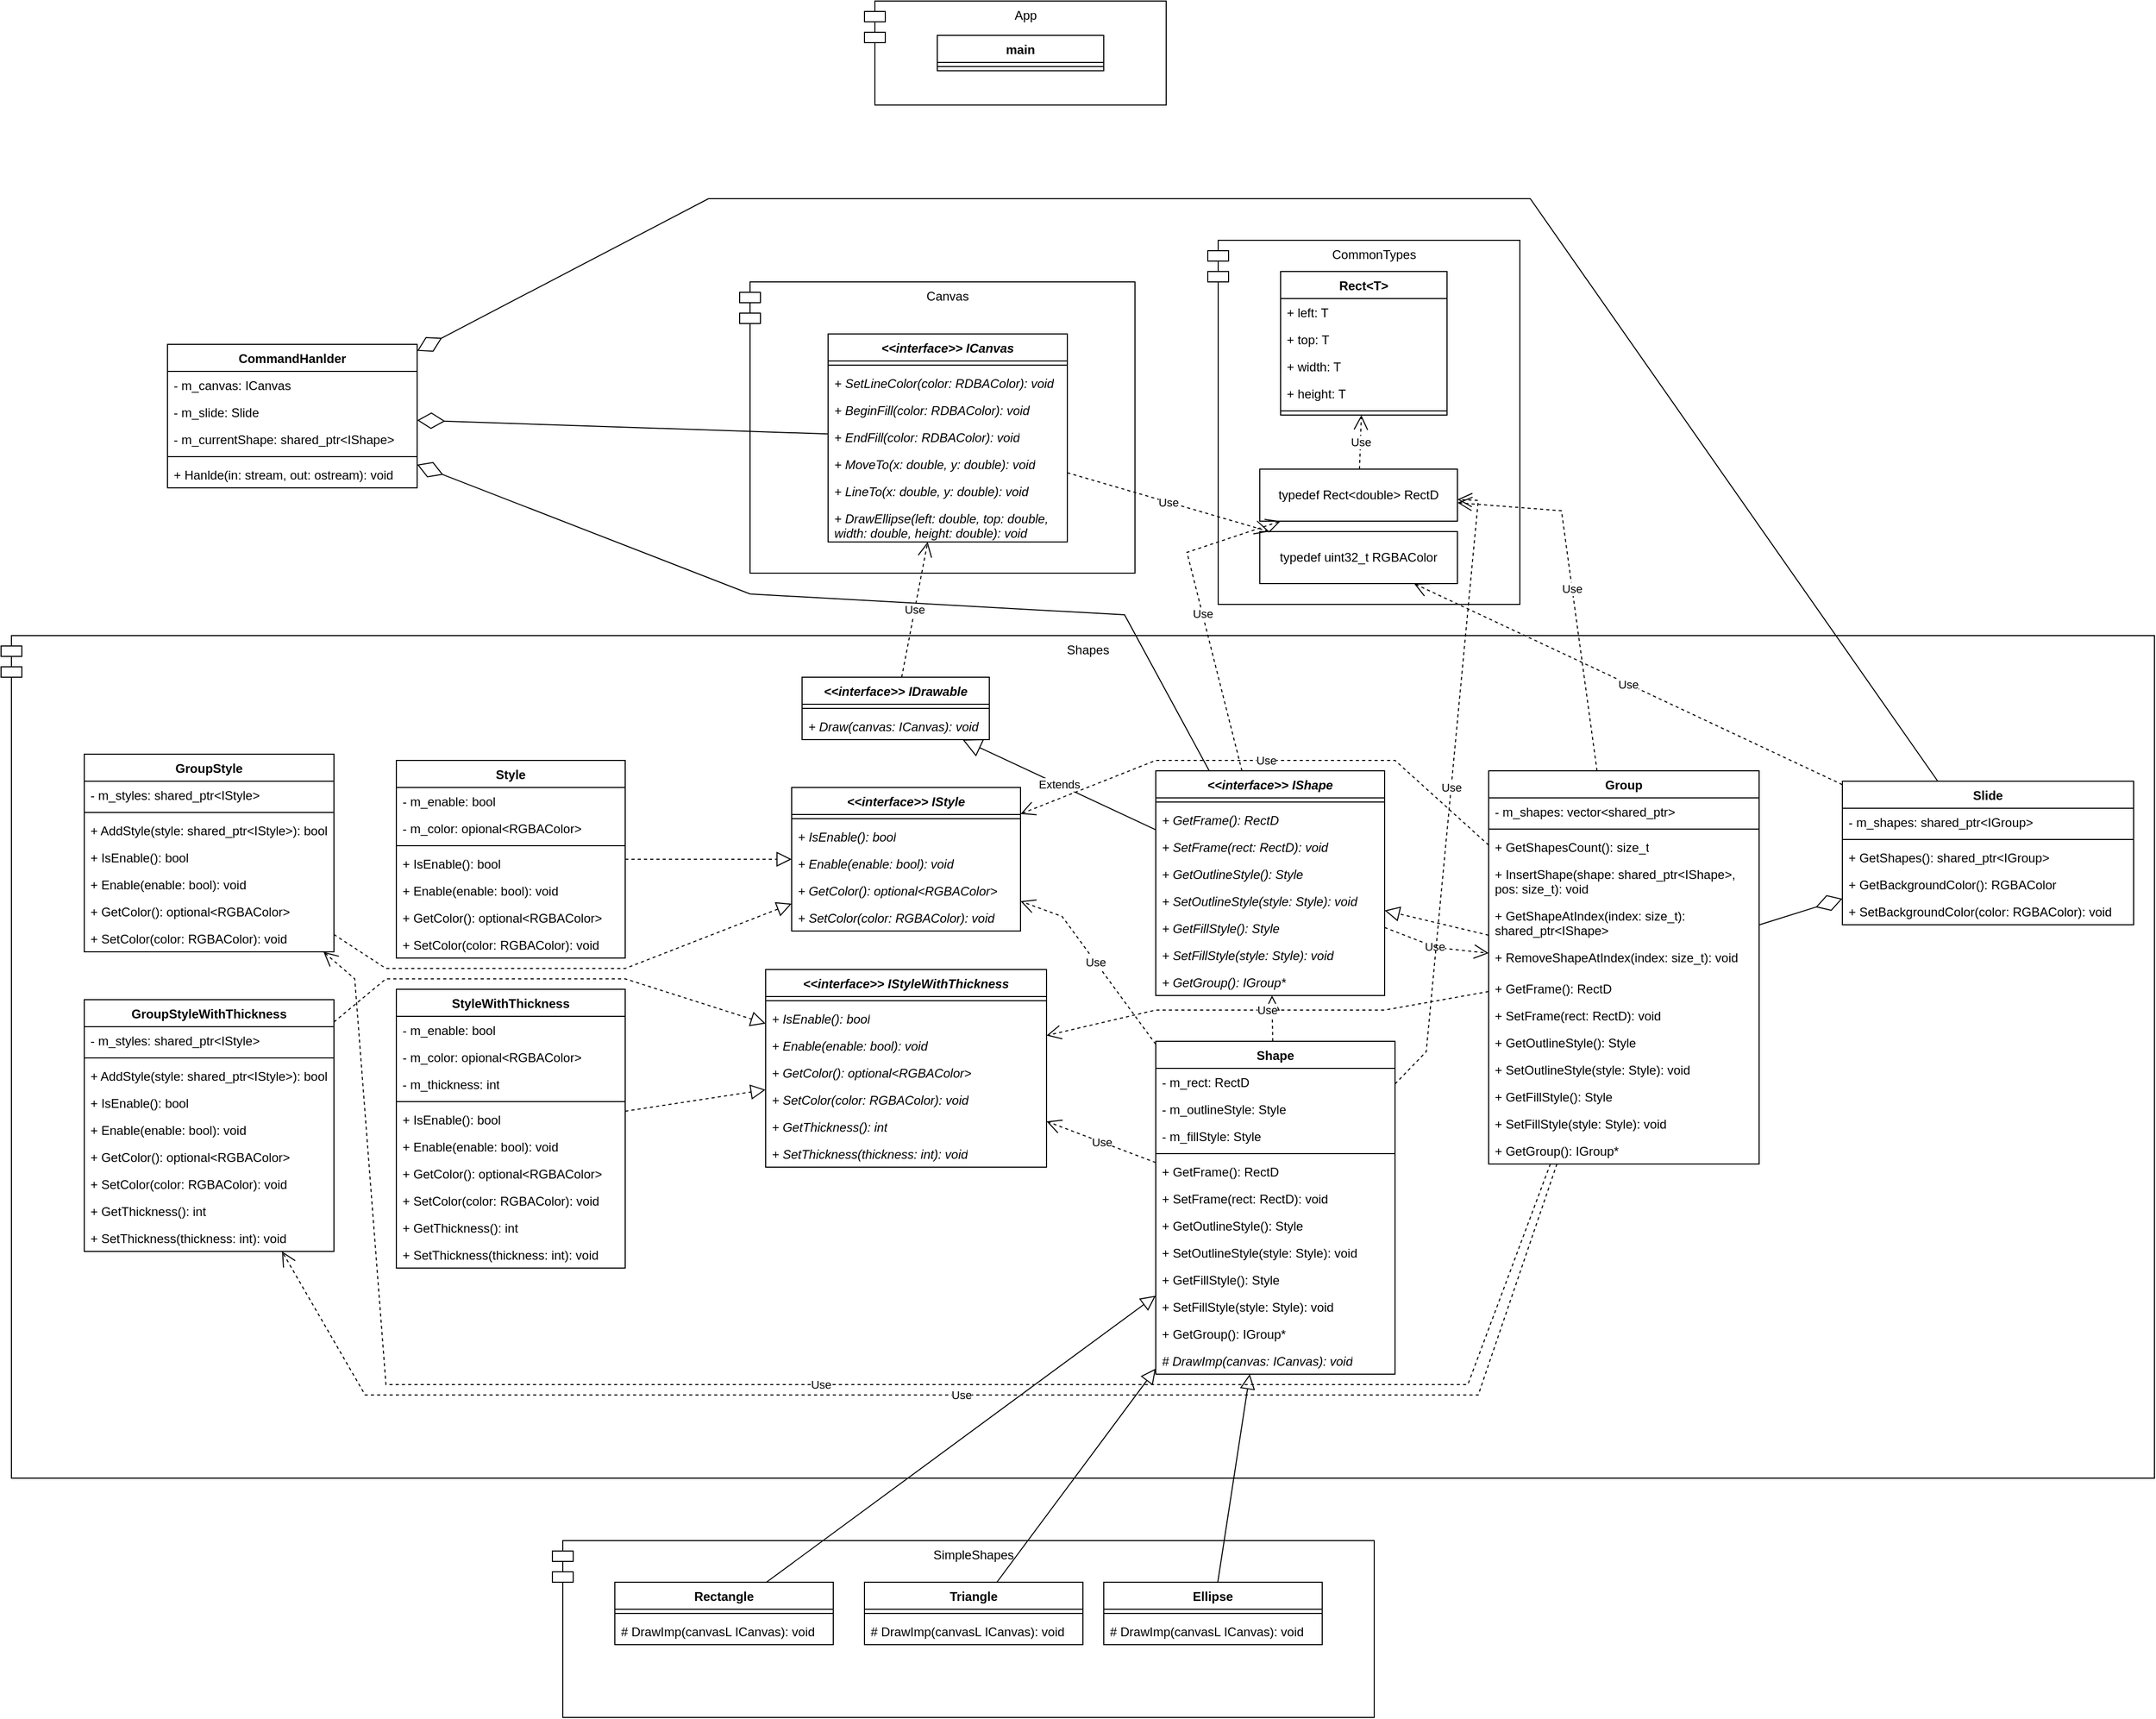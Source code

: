 <mxfile version="24.8.4">
  <diagram name="Страница — 1" id="Q5mQ6EyIHFrdvReiA6iZ">
    <mxGraphModel dx="1634" dy="431" grid="1" gridSize="10" guides="1" tooltips="1" connect="1" arrows="1" fold="1" page="1" pageScale="1" pageWidth="827" pageHeight="1169" math="0" shadow="0">
      <root>
        <mxCell id="0" />
        <mxCell id="1" parent="0" />
        <mxCell id="XjnwX9MCClepq0qYHrMa-5" value="App" style="shape=module;align=left;spacingLeft=20;align=center;verticalAlign=top;whiteSpace=wrap;html=1;" parent="1" vertex="1">
          <mxGeometry x="200" y="100" width="290" height="100" as="geometry" />
        </mxCell>
        <mxCell id="XjnwX9MCClepq0qYHrMa-1" value="main" style="swimlane;fontStyle=1;align=center;verticalAlign=top;childLayout=stackLayout;horizontal=1;startSize=26;horizontalStack=0;resizeParent=1;resizeParentMax=0;resizeLast=0;collapsible=1;marginBottom=0;whiteSpace=wrap;html=1;" parent="1" vertex="1">
          <mxGeometry x="270" y="133" width="160" height="34" as="geometry" />
        </mxCell>
        <mxCell id="XjnwX9MCClepq0qYHrMa-3" value="" style="line;strokeWidth=1;fillColor=none;align=left;verticalAlign=middle;spacingTop=-1;spacingLeft=3;spacingRight=3;rotatable=0;labelPosition=right;points=[];portConstraint=eastwest;strokeColor=inherit;" parent="XjnwX9MCClepq0qYHrMa-1" vertex="1">
          <mxGeometry y="26" width="160" height="8" as="geometry" />
        </mxCell>
        <mxCell id="V_y3H5t075kxLKEzEjP2-2" value="Canvas" style="shape=module;align=left;spacingLeft=20;align=center;verticalAlign=top;whiteSpace=wrap;html=1;" parent="1" vertex="1">
          <mxGeometry x="80" y="370" width="380" height="280" as="geometry" />
        </mxCell>
        <mxCell id="V_y3H5t075kxLKEzEjP2-3" value="&lt;i&gt;&amp;lt;&amp;lt;interface&amp;gt;&amp;gt; ICanvas&lt;/i&gt;" style="swimlane;fontStyle=1;align=center;verticalAlign=top;childLayout=stackLayout;horizontal=1;startSize=26;horizontalStack=0;resizeParent=1;resizeParentMax=0;resizeLast=0;collapsible=1;marginBottom=0;whiteSpace=wrap;html=1;" parent="1" vertex="1">
          <mxGeometry x="165" y="420" width="230" height="200" as="geometry" />
        </mxCell>
        <mxCell id="V_y3H5t075kxLKEzEjP2-5" value="" style="line;strokeWidth=1;fillColor=none;align=left;verticalAlign=middle;spacingTop=-1;spacingLeft=3;spacingRight=3;rotatable=0;labelPosition=right;points=[];portConstraint=eastwest;strokeColor=inherit;" parent="V_y3H5t075kxLKEzEjP2-3" vertex="1">
          <mxGeometry y="26" width="230" height="8" as="geometry" />
        </mxCell>
        <mxCell id="V_y3H5t075kxLKEzEjP2-6" value="&lt;i&gt;+ SetLineColor(color: RDBAColor): void&lt;/i&gt;" style="text;strokeColor=none;fillColor=none;align=left;verticalAlign=top;spacingLeft=4;spacingRight=4;overflow=hidden;rotatable=0;points=[[0,0.5],[1,0.5]];portConstraint=eastwest;whiteSpace=wrap;html=1;" parent="V_y3H5t075kxLKEzEjP2-3" vertex="1">
          <mxGeometry y="34" width="230" height="26" as="geometry" />
        </mxCell>
        <mxCell id="V_y3H5t075kxLKEzEjP2-18" value="&lt;i&gt;+ BeginFill(color: RDBAColor): void&lt;/i&gt;" style="text;strokeColor=none;fillColor=none;align=left;verticalAlign=top;spacingLeft=4;spacingRight=4;overflow=hidden;rotatable=0;points=[[0,0.5],[1,0.5]];portConstraint=eastwest;whiteSpace=wrap;html=1;" parent="V_y3H5t075kxLKEzEjP2-3" vertex="1">
          <mxGeometry y="60" width="230" height="26" as="geometry" />
        </mxCell>
        <mxCell id="V_y3H5t075kxLKEzEjP2-19" value="&lt;i&gt;+ EndFill(color: RDBAColor): void&lt;/i&gt;" style="text;strokeColor=none;fillColor=none;align=left;verticalAlign=top;spacingLeft=4;spacingRight=4;overflow=hidden;rotatable=0;points=[[0,0.5],[1,0.5]];portConstraint=eastwest;whiteSpace=wrap;html=1;" parent="V_y3H5t075kxLKEzEjP2-3" vertex="1">
          <mxGeometry y="86" width="230" height="26" as="geometry" />
        </mxCell>
        <mxCell id="V_y3H5t075kxLKEzEjP2-20" value="&lt;i&gt;+ MoveTo(x: double, y: double): void&lt;/i&gt;" style="text;strokeColor=none;fillColor=none;align=left;verticalAlign=top;spacingLeft=4;spacingRight=4;overflow=hidden;rotatable=0;points=[[0,0.5],[1,0.5]];portConstraint=eastwest;whiteSpace=wrap;html=1;" parent="V_y3H5t075kxLKEzEjP2-3" vertex="1">
          <mxGeometry y="112" width="230" height="26" as="geometry" />
        </mxCell>
        <mxCell id="V_y3H5t075kxLKEzEjP2-21" value="&lt;i&gt;+ LineTo(x: double, y: double): void&lt;/i&gt;" style="text;strokeColor=none;fillColor=none;align=left;verticalAlign=top;spacingLeft=4;spacingRight=4;overflow=hidden;rotatable=0;points=[[0,0.5],[1,0.5]];portConstraint=eastwest;whiteSpace=wrap;html=1;" parent="V_y3H5t075kxLKEzEjP2-3" vertex="1">
          <mxGeometry y="138" width="230" height="26" as="geometry" />
        </mxCell>
        <mxCell id="V_y3H5t075kxLKEzEjP2-22" value="&lt;i&gt;+ DrawEllipse(left: double, top: double, width: double, height: double): void&lt;/i&gt;" style="text;strokeColor=none;fillColor=none;align=left;verticalAlign=top;spacingLeft=4;spacingRight=4;overflow=hidden;rotatable=0;points=[[0,0.5],[1,0.5]];portConstraint=eastwest;whiteSpace=wrap;html=1;" parent="V_y3H5t075kxLKEzEjP2-3" vertex="1">
          <mxGeometry y="164" width="230" height="36" as="geometry" />
        </mxCell>
        <mxCell id="V_y3H5t075kxLKEzEjP2-7" value="CommonTypes" style="shape=module;align=left;spacingLeft=20;align=center;verticalAlign=top;whiteSpace=wrap;html=1;" parent="1" vertex="1">
          <mxGeometry x="530" y="330" width="300" height="350" as="geometry" />
        </mxCell>
        <mxCell id="V_y3H5t075kxLKEzEjP2-8" value="Rect&amp;lt;T&amp;gt;" style="swimlane;fontStyle=1;align=center;verticalAlign=top;childLayout=stackLayout;horizontal=1;startSize=26;horizontalStack=0;resizeParent=1;resizeParentMax=0;resizeLast=0;collapsible=1;marginBottom=0;whiteSpace=wrap;html=1;" parent="1" vertex="1">
          <mxGeometry x="600" y="360" width="160" height="138" as="geometry" />
        </mxCell>
        <mxCell id="V_y3H5t075kxLKEzEjP2-9" value="+ left: T" style="text;strokeColor=none;fillColor=none;align=left;verticalAlign=top;spacingLeft=4;spacingRight=4;overflow=hidden;rotatable=0;points=[[0,0.5],[1,0.5]];portConstraint=eastwest;whiteSpace=wrap;html=1;" parent="V_y3H5t075kxLKEzEjP2-8" vertex="1">
          <mxGeometry y="26" width="160" height="26" as="geometry" />
        </mxCell>
        <mxCell id="V_y3H5t075kxLKEzEjP2-12" value="+ top: T" style="text;strokeColor=none;fillColor=none;align=left;verticalAlign=top;spacingLeft=4;spacingRight=4;overflow=hidden;rotatable=0;points=[[0,0.5],[1,0.5]];portConstraint=eastwest;whiteSpace=wrap;html=1;" parent="V_y3H5t075kxLKEzEjP2-8" vertex="1">
          <mxGeometry y="52" width="160" height="26" as="geometry" />
        </mxCell>
        <mxCell id="V_y3H5t075kxLKEzEjP2-13" value="+ width: T" style="text;strokeColor=none;fillColor=none;align=left;verticalAlign=top;spacingLeft=4;spacingRight=4;overflow=hidden;rotatable=0;points=[[0,0.5],[1,0.5]];portConstraint=eastwest;whiteSpace=wrap;html=1;" parent="V_y3H5t075kxLKEzEjP2-8" vertex="1">
          <mxGeometry y="78" width="160" height="26" as="geometry" />
        </mxCell>
        <mxCell id="V_y3H5t075kxLKEzEjP2-14" value="+ height: T" style="text;strokeColor=none;fillColor=none;align=left;verticalAlign=top;spacingLeft=4;spacingRight=4;overflow=hidden;rotatable=0;points=[[0,0.5],[1,0.5]];portConstraint=eastwest;whiteSpace=wrap;html=1;" parent="V_y3H5t075kxLKEzEjP2-8" vertex="1">
          <mxGeometry y="104" width="160" height="26" as="geometry" />
        </mxCell>
        <mxCell id="V_y3H5t075kxLKEzEjP2-10" value="" style="line;strokeWidth=1;fillColor=none;align=left;verticalAlign=middle;spacingTop=-1;spacingLeft=3;spacingRight=3;rotatable=0;labelPosition=right;points=[];portConstraint=eastwest;strokeColor=inherit;" parent="V_y3H5t075kxLKEzEjP2-8" vertex="1">
          <mxGeometry y="130" width="160" height="8" as="geometry" />
        </mxCell>
        <mxCell id="V_y3H5t075kxLKEzEjP2-15" value="typedef Rect&amp;lt;double&amp;gt; RectD" style="html=1;whiteSpace=wrap;" parent="1" vertex="1">
          <mxGeometry x="580" y="550" width="190" height="50" as="geometry" />
        </mxCell>
        <mxCell id="V_y3H5t075kxLKEzEjP2-16" value="typedef uint32_t RGBAColor" style="html=1;whiteSpace=wrap;" parent="1" vertex="1">
          <mxGeometry x="580" y="610" width="190" height="50" as="geometry" />
        </mxCell>
        <mxCell id="V_y3H5t075kxLKEzEjP2-17" value="Use" style="endArrow=open;endSize=12;dashed=1;html=1;rounded=0;" parent="1" source="V_y3H5t075kxLKEzEjP2-15" target="V_y3H5t075kxLKEzEjP2-8" edge="1">
          <mxGeometry width="160" relative="1" as="geometry">
            <mxPoint x="480" y="490" as="sourcePoint" />
            <mxPoint x="640" y="490" as="targetPoint" />
          </mxGeometry>
        </mxCell>
        <mxCell id="V_y3H5t075kxLKEzEjP2-23" value="Use" style="endArrow=open;endSize=12;dashed=1;html=1;rounded=0;" parent="1" source="V_y3H5t075kxLKEzEjP2-3" target="V_y3H5t075kxLKEzEjP2-16" edge="1">
          <mxGeometry width="160" relative="1" as="geometry">
            <mxPoint x="340" y="490" as="sourcePoint" />
            <mxPoint x="500" y="490" as="targetPoint" />
          </mxGeometry>
        </mxCell>
        <mxCell id="V_y3H5t075kxLKEzEjP2-24" value="Shapes" style="shape=module;align=left;spacingLeft=20;align=center;verticalAlign=top;whiteSpace=wrap;html=1;" parent="1" vertex="1">
          <mxGeometry x="-630" y="710" width="2070" height="810" as="geometry" />
        </mxCell>
        <mxCell id="V_y3H5t075kxLKEzEjP2-25" value="&lt;i&gt;&amp;lt;&amp;lt;interface&amp;gt;&amp;gt; IDrawable&lt;/i&gt;" style="swimlane;fontStyle=1;align=center;verticalAlign=top;childLayout=stackLayout;horizontal=1;startSize=26;horizontalStack=0;resizeParent=1;resizeParentMax=0;resizeLast=0;collapsible=1;marginBottom=0;whiteSpace=wrap;html=1;" parent="1" vertex="1">
          <mxGeometry x="140" y="750" width="180" height="60" as="geometry" />
        </mxCell>
        <mxCell id="V_y3H5t075kxLKEzEjP2-27" value="" style="line;strokeWidth=1;fillColor=none;align=left;verticalAlign=middle;spacingTop=-1;spacingLeft=3;spacingRight=3;rotatable=0;labelPosition=right;points=[];portConstraint=eastwest;strokeColor=inherit;" parent="V_y3H5t075kxLKEzEjP2-25" vertex="1">
          <mxGeometry y="26" width="180" height="8" as="geometry" />
        </mxCell>
        <mxCell id="V_y3H5t075kxLKEzEjP2-28" value="&lt;i&gt;+ Draw(canvas: ICanvas): void&lt;/i&gt;" style="text;strokeColor=none;fillColor=none;align=left;verticalAlign=top;spacingLeft=4;spacingRight=4;overflow=hidden;rotatable=0;points=[[0,0.5],[1,0.5]];portConstraint=eastwest;whiteSpace=wrap;html=1;" parent="V_y3H5t075kxLKEzEjP2-25" vertex="1">
          <mxGeometry y="34" width="180" height="26" as="geometry" />
        </mxCell>
        <mxCell id="V_y3H5t075kxLKEzEjP2-29" value="Use" style="endArrow=open;endSize=12;dashed=1;html=1;rounded=0;" parent="1" source="V_y3H5t075kxLKEzEjP2-25" target="V_y3H5t075kxLKEzEjP2-3" edge="1">
          <mxGeometry width="160" relative="1" as="geometry">
            <mxPoint x="360" y="720" as="sourcePoint" />
            <mxPoint x="520" y="720" as="targetPoint" />
          </mxGeometry>
        </mxCell>
        <mxCell id="V_y3H5t075kxLKEzEjP2-30" value="Style" style="swimlane;fontStyle=1;align=center;verticalAlign=top;childLayout=stackLayout;horizontal=1;startSize=26;horizontalStack=0;resizeParent=1;resizeParentMax=0;resizeLast=0;collapsible=1;marginBottom=0;whiteSpace=wrap;html=1;" parent="1" vertex="1">
          <mxGeometry x="-250" y="830" width="220" height="190" as="geometry" />
        </mxCell>
        <mxCell id="V_y3H5t075kxLKEzEjP2-31" value="- m_enable: bool" style="text;strokeColor=none;fillColor=none;align=left;verticalAlign=top;spacingLeft=4;spacingRight=4;overflow=hidden;rotatable=0;points=[[0,0.5],[1,0.5]];portConstraint=eastwest;whiteSpace=wrap;html=1;" parent="V_y3H5t075kxLKEzEjP2-30" vertex="1">
          <mxGeometry y="26" width="220" height="26" as="geometry" />
        </mxCell>
        <mxCell id="V_y3H5t075kxLKEzEjP2-34" value="- m_color: opional&amp;lt;RGBAColor&amp;gt;" style="text;strokeColor=none;fillColor=none;align=left;verticalAlign=top;spacingLeft=4;spacingRight=4;overflow=hidden;rotatable=0;points=[[0,0.5],[1,0.5]];portConstraint=eastwest;whiteSpace=wrap;html=1;" parent="V_y3H5t075kxLKEzEjP2-30" vertex="1">
          <mxGeometry y="52" width="220" height="26" as="geometry" />
        </mxCell>
        <mxCell id="V_y3H5t075kxLKEzEjP2-32" value="" style="line;strokeWidth=1;fillColor=none;align=left;verticalAlign=middle;spacingTop=-1;spacingLeft=3;spacingRight=3;rotatable=0;labelPosition=right;points=[];portConstraint=eastwest;strokeColor=inherit;" parent="V_y3H5t075kxLKEzEjP2-30" vertex="1">
          <mxGeometry y="78" width="220" height="8" as="geometry" />
        </mxCell>
        <mxCell id="V_y3H5t075kxLKEzEjP2-33" value="+ IsEnable(): bool" style="text;strokeColor=none;fillColor=none;align=left;verticalAlign=top;spacingLeft=4;spacingRight=4;overflow=hidden;rotatable=0;points=[[0,0.5],[1,0.5]];portConstraint=eastwest;whiteSpace=wrap;html=1;" parent="V_y3H5t075kxLKEzEjP2-30" vertex="1">
          <mxGeometry y="86" width="220" height="26" as="geometry" />
        </mxCell>
        <mxCell id="V_y3H5t075kxLKEzEjP2-36" value="+ Enable(enable: bool): void" style="text;strokeColor=none;fillColor=none;align=left;verticalAlign=top;spacingLeft=4;spacingRight=4;overflow=hidden;rotatable=0;points=[[0,0.5],[1,0.5]];portConstraint=eastwest;whiteSpace=wrap;html=1;" parent="V_y3H5t075kxLKEzEjP2-30" vertex="1">
          <mxGeometry y="112" width="220" height="26" as="geometry" />
        </mxCell>
        <mxCell id="V_y3H5t075kxLKEzEjP2-37" value="+ GetColor(): optional&amp;lt;RGBAColor&amp;gt;" style="text;strokeColor=none;fillColor=none;align=left;verticalAlign=top;spacingLeft=4;spacingRight=4;overflow=hidden;rotatable=0;points=[[0,0.5],[1,0.5]];portConstraint=eastwest;whiteSpace=wrap;html=1;" parent="V_y3H5t075kxLKEzEjP2-30" vertex="1">
          <mxGeometry y="138" width="220" height="26" as="geometry" />
        </mxCell>
        <mxCell id="V_y3H5t075kxLKEzEjP2-39" value="+ SetColor(color: RGBAColor): void" style="text;strokeColor=none;fillColor=none;align=left;verticalAlign=top;spacingLeft=4;spacingRight=4;overflow=hidden;rotatable=0;points=[[0,0.5],[1,0.5]];portConstraint=eastwest;whiteSpace=wrap;html=1;" parent="V_y3H5t075kxLKEzEjP2-30" vertex="1">
          <mxGeometry y="164" width="220" height="26" as="geometry" />
        </mxCell>
        <mxCell id="V_y3H5t075kxLKEzEjP2-40" value="&lt;i&gt;&amp;lt;&amp;lt;interface&amp;gt;&amp;gt; IShape&lt;/i&gt;" style="swimlane;fontStyle=1;align=center;verticalAlign=top;childLayout=stackLayout;horizontal=1;startSize=26;horizontalStack=0;resizeParent=1;resizeParentMax=0;resizeLast=0;collapsible=1;marginBottom=0;whiteSpace=wrap;html=1;" parent="1" vertex="1">
          <mxGeometry x="480" y="840" width="220" height="216" as="geometry" />
        </mxCell>
        <mxCell id="V_y3H5t075kxLKEzEjP2-42" value="" style="line;strokeWidth=1;fillColor=none;align=left;verticalAlign=middle;spacingTop=-1;spacingLeft=3;spacingRight=3;rotatable=0;labelPosition=right;points=[];portConstraint=eastwest;strokeColor=inherit;" parent="V_y3H5t075kxLKEzEjP2-40" vertex="1">
          <mxGeometry y="26" width="220" height="8" as="geometry" />
        </mxCell>
        <mxCell id="V_y3H5t075kxLKEzEjP2-43" value="&lt;i&gt;+ GetFrame(): RectD&lt;/i&gt;" style="text;strokeColor=none;fillColor=none;align=left;verticalAlign=top;spacingLeft=4;spacingRight=4;overflow=hidden;rotatable=0;points=[[0,0.5],[1,0.5]];portConstraint=eastwest;whiteSpace=wrap;html=1;" parent="V_y3H5t075kxLKEzEjP2-40" vertex="1">
          <mxGeometry y="34" width="220" height="26" as="geometry" />
        </mxCell>
        <mxCell id="V_y3H5t075kxLKEzEjP2-46" value="&lt;i&gt;+ SetFrame(rect: RectD): void&lt;/i&gt;" style="text;strokeColor=none;fillColor=none;align=left;verticalAlign=top;spacingLeft=4;spacingRight=4;overflow=hidden;rotatable=0;points=[[0,0.5],[1,0.5]];portConstraint=eastwest;whiteSpace=wrap;html=1;" parent="V_y3H5t075kxLKEzEjP2-40" vertex="1">
          <mxGeometry y="60" width="220" height="26" as="geometry" />
        </mxCell>
        <mxCell id="V_y3H5t075kxLKEzEjP2-47" value="&lt;i&gt;+ GetOutlineStyle(): Style&lt;/i&gt;" style="text;strokeColor=none;fillColor=none;align=left;verticalAlign=top;spacingLeft=4;spacingRight=4;overflow=hidden;rotatable=0;points=[[0,0.5],[1,0.5]];portConstraint=eastwest;whiteSpace=wrap;html=1;" parent="V_y3H5t075kxLKEzEjP2-40" vertex="1">
          <mxGeometry y="86" width="220" height="26" as="geometry" />
        </mxCell>
        <mxCell id="V_y3H5t075kxLKEzEjP2-48" value="&lt;i&gt;+ SetOutlineStyle(style: Style): void&lt;/i&gt;" style="text;strokeColor=none;fillColor=none;align=left;verticalAlign=top;spacingLeft=4;spacingRight=4;overflow=hidden;rotatable=0;points=[[0,0.5],[1,0.5]];portConstraint=eastwest;whiteSpace=wrap;html=1;" parent="V_y3H5t075kxLKEzEjP2-40" vertex="1">
          <mxGeometry y="112" width="220" height="26" as="geometry" />
        </mxCell>
        <mxCell id="V_y3H5t075kxLKEzEjP2-49" value="&lt;i&gt;+ GetFillStyle(): Style&lt;/i&gt;" style="text;strokeColor=none;fillColor=none;align=left;verticalAlign=top;spacingLeft=4;spacingRight=4;overflow=hidden;rotatable=0;points=[[0,0.5],[1,0.5]];portConstraint=eastwest;whiteSpace=wrap;html=1;" parent="V_y3H5t075kxLKEzEjP2-40" vertex="1">
          <mxGeometry y="138" width="220" height="26" as="geometry" />
        </mxCell>
        <mxCell id="V_y3H5t075kxLKEzEjP2-50" value="&lt;i&gt;+ SetFillStyle(style: Style): void&lt;/i&gt;" style="text;strokeColor=none;fillColor=none;align=left;verticalAlign=top;spacingLeft=4;spacingRight=4;overflow=hidden;rotatable=0;points=[[0,0.5],[1,0.5]];portConstraint=eastwest;whiteSpace=wrap;html=1;" parent="V_y3H5t075kxLKEzEjP2-40" vertex="1">
          <mxGeometry y="164" width="220" height="26" as="geometry" />
        </mxCell>
        <mxCell id="V_y3H5t075kxLKEzEjP2-51" value="&lt;i&gt;+ GetGroup(): IGroup*&lt;/i&gt;" style="text;strokeColor=none;fillColor=none;align=left;verticalAlign=top;spacingLeft=4;spacingRight=4;overflow=hidden;rotatable=0;points=[[0,0.5],[1,0.5]];portConstraint=eastwest;whiteSpace=wrap;html=1;" parent="V_y3H5t075kxLKEzEjP2-40" vertex="1">
          <mxGeometry y="190" width="220" height="26" as="geometry" />
        </mxCell>
        <mxCell id="V_y3H5t075kxLKEzEjP2-44" value="Extends" style="endArrow=block;endSize=16;endFill=0;html=1;rounded=0;" parent="1" source="V_y3H5t075kxLKEzEjP2-40" target="V_y3H5t075kxLKEzEjP2-25" edge="1">
          <mxGeometry width="160" relative="1" as="geometry">
            <mxPoint x="480" y="890" as="sourcePoint" />
            <mxPoint x="640" y="890" as="targetPoint" />
          </mxGeometry>
        </mxCell>
        <mxCell id="V_y3H5t075kxLKEzEjP2-45" value="Use" style="endArrow=open;endSize=12;dashed=1;html=1;rounded=0;" parent="1" source="V_y3H5t075kxLKEzEjP2-40" target="V_y3H5t075kxLKEzEjP2-15" edge="1">
          <mxGeometry width="160" relative="1" as="geometry">
            <mxPoint x="480" y="850" as="sourcePoint" />
            <mxPoint x="640" y="850" as="targetPoint" />
            <Array as="points">
              <mxPoint x="510" y="630" />
            </Array>
          </mxGeometry>
        </mxCell>
        <mxCell id="V_y3H5t075kxLKEzEjP2-52" value="Group" style="swimlane;fontStyle=1;align=center;verticalAlign=top;childLayout=stackLayout;horizontal=1;startSize=26;horizontalStack=0;resizeParent=1;resizeParentMax=0;resizeLast=0;collapsible=1;marginBottom=0;whiteSpace=wrap;html=1;" parent="1" vertex="1">
          <mxGeometry x="800" y="840" width="260" height="378" as="geometry" />
        </mxCell>
        <mxCell id="V_y3H5t075kxLKEzEjP2-75" value="- m_shapes: vector&amp;lt;shared_ptr&amp;gt;" style="text;strokeColor=none;fillColor=none;align=left;verticalAlign=top;spacingLeft=4;spacingRight=4;overflow=hidden;rotatable=0;points=[[0,0.5],[1,0.5]];portConstraint=eastwest;whiteSpace=wrap;html=1;" parent="V_y3H5t075kxLKEzEjP2-52" vertex="1">
          <mxGeometry y="26" width="260" height="26" as="geometry" />
        </mxCell>
        <mxCell id="V_y3H5t075kxLKEzEjP2-53" value="" style="line;strokeWidth=1;fillColor=none;align=left;verticalAlign=middle;spacingTop=-1;spacingLeft=3;spacingRight=3;rotatable=0;labelPosition=right;points=[];portConstraint=eastwest;strokeColor=inherit;" parent="V_y3H5t075kxLKEzEjP2-52" vertex="1">
          <mxGeometry y="52" width="260" height="8" as="geometry" />
        </mxCell>
        <mxCell id="V_y3H5t075kxLKEzEjP2-60" value="+ GetShapesCount(): size_t" style="text;strokeColor=none;fillColor=none;align=left;verticalAlign=top;spacingLeft=4;spacingRight=4;overflow=hidden;rotatable=0;points=[[0,0.5],[1,0.5]];portConstraint=eastwest;whiteSpace=wrap;html=1;" parent="V_y3H5t075kxLKEzEjP2-52" vertex="1">
          <mxGeometry y="60" width="260" height="26" as="geometry" />
        </mxCell>
        <mxCell id="V_y3H5t075kxLKEzEjP2-63" value="+ InsertShape(shape: shared_ptr&amp;lt;IShape&amp;gt;, pos: size_t): void" style="text;strokeColor=none;fillColor=none;align=left;verticalAlign=top;spacingLeft=4;spacingRight=4;overflow=hidden;rotatable=0;points=[[0,0.5],[1,0.5]];portConstraint=eastwest;whiteSpace=wrap;html=1;" parent="V_y3H5t075kxLKEzEjP2-52" vertex="1">
          <mxGeometry y="86" width="260" height="40" as="geometry" />
        </mxCell>
        <mxCell id="V_y3H5t075kxLKEzEjP2-64" value="+ GetShapeAtIndex(index: size_t): shared_ptr&amp;lt;IShape&amp;gt;" style="text;strokeColor=none;fillColor=none;align=left;verticalAlign=top;spacingLeft=4;spacingRight=4;overflow=hidden;rotatable=0;points=[[0,0.5],[1,0.5]];portConstraint=eastwest;whiteSpace=wrap;html=1;" parent="V_y3H5t075kxLKEzEjP2-52" vertex="1">
          <mxGeometry y="126" width="260" height="40" as="geometry" />
        </mxCell>
        <mxCell id="V_y3H5t075kxLKEzEjP2-65" value="+ RemoveShapeAtIndex(index: size_t): void" style="text;strokeColor=none;fillColor=none;align=left;verticalAlign=top;spacingLeft=4;spacingRight=4;overflow=hidden;rotatable=0;points=[[0,0.5],[1,0.5]];portConstraint=eastwest;whiteSpace=wrap;html=1;" parent="V_y3H5t075kxLKEzEjP2-52" vertex="1">
          <mxGeometry y="166" width="260" height="30" as="geometry" />
        </mxCell>
        <mxCell id="V_y3H5t075kxLKEzEjP2-92" value="+ GetFrame(): RectD" style="text;strokeColor=none;fillColor=none;align=left;verticalAlign=top;spacingLeft=4;spacingRight=4;overflow=hidden;rotatable=0;points=[[0,0.5],[1,0.5]];portConstraint=eastwest;whiteSpace=wrap;html=1;" parent="V_y3H5t075kxLKEzEjP2-52" vertex="1">
          <mxGeometry y="196" width="260" height="26" as="geometry" />
        </mxCell>
        <mxCell id="V_y3H5t075kxLKEzEjP2-93" value="+ SetFrame(rect: RectD): void" style="text;strokeColor=none;fillColor=none;align=left;verticalAlign=top;spacingLeft=4;spacingRight=4;overflow=hidden;rotatable=0;points=[[0,0.5],[1,0.5]];portConstraint=eastwest;whiteSpace=wrap;html=1;" parent="V_y3H5t075kxLKEzEjP2-52" vertex="1">
          <mxGeometry y="222" width="260" height="26" as="geometry" />
        </mxCell>
        <mxCell id="V_y3H5t075kxLKEzEjP2-94" value="+ GetOutlineStyle(): Style" style="text;strokeColor=none;fillColor=none;align=left;verticalAlign=top;spacingLeft=4;spacingRight=4;overflow=hidden;rotatable=0;points=[[0,0.5],[1,0.5]];portConstraint=eastwest;whiteSpace=wrap;html=1;" parent="V_y3H5t075kxLKEzEjP2-52" vertex="1">
          <mxGeometry y="248" width="260" height="26" as="geometry" />
        </mxCell>
        <mxCell id="V_y3H5t075kxLKEzEjP2-95" value="+ SetOutlineStyle(style: Style): void" style="text;strokeColor=none;fillColor=none;align=left;verticalAlign=top;spacingLeft=4;spacingRight=4;overflow=hidden;rotatable=0;points=[[0,0.5],[1,0.5]];portConstraint=eastwest;whiteSpace=wrap;html=1;" parent="V_y3H5t075kxLKEzEjP2-52" vertex="1">
          <mxGeometry y="274" width="260" height="26" as="geometry" />
        </mxCell>
        <mxCell id="V_y3H5t075kxLKEzEjP2-96" value="+ GetFillStyle(): Style" style="text;strokeColor=none;fillColor=none;align=left;verticalAlign=top;spacingLeft=4;spacingRight=4;overflow=hidden;rotatable=0;points=[[0,0.5],[1,0.5]];portConstraint=eastwest;whiteSpace=wrap;html=1;" parent="V_y3H5t075kxLKEzEjP2-52" vertex="1">
          <mxGeometry y="300" width="260" height="26" as="geometry" />
        </mxCell>
        <mxCell id="V_y3H5t075kxLKEzEjP2-97" value="+ SetFillStyle(style: Style): void" style="text;strokeColor=none;fillColor=none;align=left;verticalAlign=top;spacingLeft=4;spacingRight=4;overflow=hidden;rotatable=0;points=[[0,0.5],[1,0.5]];portConstraint=eastwest;whiteSpace=wrap;html=1;" parent="V_y3H5t075kxLKEzEjP2-52" vertex="1">
          <mxGeometry y="326" width="260" height="26" as="geometry" />
        </mxCell>
        <mxCell id="V_y3H5t075kxLKEzEjP2-98" value="+ GetGroup(): IGroup*" style="text;strokeColor=none;fillColor=none;align=left;verticalAlign=top;spacingLeft=4;spacingRight=4;overflow=hidden;rotatable=0;points=[[0,0.5],[1,0.5]];portConstraint=eastwest;whiteSpace=wrap;html=1;" parent="V_y3H5t075kxLKEzEjP2-52" vertex="1">
          <mxGeometry y="352" width="260" height="26" as="geometry" />
        </mxCell>
        <mxCell id="V_y3H5t075kxLKEzEjP2-66" value="Use" style="endArrow=open;endSize=12;dashed=1;html=1;rounded=0;" parent="1" source="V_y3H5t075kxLKEzEjP2-40" target="V_y3H5t075kxLKEzEjP2-52" edge="1">
          <mxGeometry width="160" relative="1" as="geometry">
            <mxPoint x="680" y="940" as="sourcePoint" />
            <mxPoint x="840" y="940" as="targetPoint" />
            <Array as="points">
              <mxPoint x="750" y="1010" />
            </Array>
          </mxGeometry>
        </mxCell>
        <mxCell id="V_y3H5t075kxLKEzEjP2-67" value="Slide" style="swimlane;fontStyle=1;align=center;verticalAlign=top;childLayout=stackLayout;horizontal=1;startSize=26;horizontalStack=0;resizeParent=1;resizeParentMax=0;resizeLast=0;collapsible=1;marginBottom=0;whiteSpace=wrap;html=1;" parent="1" vertex="1">
          <mxGeometry x="1140" y="850" width="280" height="138" as="geometry" />
        </mxCell>
        <mxCell id="V_y3H5t075kxLKEzEjP2-68" value="- m_shapes: shared_ptr&amp;lt;IGroup&amp;gt;" style="text;strokeColor=none;fillColor=none;align=left;verticalAlign=top;spacingLeft=4;spacingRight=4;overflow=hidden;rotatable=0;points=[[0,0.5],[1,0.5]];portConstraint=eastwest;whiteSpace=wrap;html=1;" parent="V_y3H5t075kxLKEzEjP2-67" vertex="1">
          <mxGeometry y="26" width="280" height="26" as="geometry" />
        </mxCell>
        <mxCell id="V_y3H5t075kxLKEzEjP2-69" value="" style="line;strokeWidth=1;fillColor=none;align=left;verticalAlign=middle;spacingTop=-1;spacingLeft=3;spacingRight=3;rotatable=0;labelPosition=right;points=[];portConstraint=eastwest;strokeColor=inherit;" parent="V_y3H5t075kxLKEzEjP2-67" vertex="1">
          <mxGeometry y="52" width="280" height="8" as="geometry" />
        </mxCell>
        <mxCell id="V_y3H5t075kxLKEzEjP2-70" value="+ GetShapes(): shared_ptr&amp;lt;IGroup&amp;gt;" style="text;strokeColor=none;fillColor=none;align=left;verticalAlign=top;spacingLeft=4;spacingRight=4;overflow=hidden;rotatable=0;points=[[0,0.5],[1,0.5]];portConstraint=eastwest;whiteSpace=wrap;html=1;" parent="V_y3H5t075kxLKEzEjP2-67" vertex="1">
          <mxGeometry y="60" width="280" height="26" as="geometry" />
        </mxCell>
        <mxCell id="V_y3H5t075kxLKEzEjP2-71" value="+ GetBackgroundColor(): RGBAColor" style="text;strokeColor=none;fillColor=none;align=left;verticalAlign=top;spacingLeft=4;spacingRight=4;overflow=hidden;rotatable=0;points=[[0,0.5],[1,0.5]];portConstraint=eastwest;whiteSpace=wrap;html=1;" parent="V_y3H5t075kxLKEzEjP2-67" vertex="1">
          <mxGeometry y="86" width="280" height="26" as="geometry" />
        </mxCell>
        <mxCell id="V_y3H5t075kxLKEzEjP2-72" value="+ SetBackgroundColor(color: RGBAColor): void" style="text;strokeColor=none;fillColor=none;align=left;verticalAlign=top;spacingLeft=4;spacingRight=4;overflow=hidden;rotatable=0;points=[[0,0.5],[1,0.5]];portConstraint=eastwest;whiteSpace=wrap;html=1;" parent="V_y3H5t075kxLKEzEjP2-67" vertex="1">
          <mxGeometry y="112" width="280" height="26" as="geometry" />
        </mxCell>
        <mxCell id="V_y3H5t075kxLKEzEjP2-73" value="" style="endArrow=diamondThin;endFill=0;endSize=24;html=1;rounded=0;" parent="1" source="V_y3H5t075kxLKEzEjP2-52" target="V_y3H5t075kxLKEzEjP2-67" edge="1">
          <mxGeometry width="160" relative="1" as="geometry">
            <mxPoint x="1000" y="890" as="sourcePoint" />
            <mxPoint x="1160" y="890" as="targetPoint" />
          </mxGeometry>
        </mxCell>
        <mxCell id="V_y3H5t075kxLKEzEjP2-74" value="Use" style="endArrow=open;endSize=12;dashed=1;html=1;rounded=0;" parent="1" source="V_y3H5t075kxLKEzEjP2-67" target="V_y3H5t075kxLKEzEjP2-16" edge="1">
          <mxGeometry width="160" relative="1" as="geometry">
            <mxPoint x="1044.08" y="850" as="sourcePoint" />
            <mxPoint x="859.998" y="630" as="targetPoint" />
          </mxGeometry>
        </mxCell>
        <mxCell id="V_y3H5t075kxLKEzEjP2-76" value="Shape" style="swimlane;fontStyle=1;align=center;verticalAlign=top;childLayout=stackLayout;horizontal=1;startSize=26;horizontalStack=0;resizeParent=1;resizeParentMax=0;resizeLast=0;collapsible=1;marginBottom=0;whiteSpace=wrap;html=1;" parent="1" vertex="1">
          <mxGeometry x="480" y="1100" width="230" height="320" as="geometry" />
        </mxCell>
        <mxCell id="V_y3H5t075kxLKEzEjP2-91" value="- m_rect: RectD" style="text;strokeColor=none;fillColor=none;align=left;verticalAlign=top;spacingLeft=4;spacingRight=4;overflow=hidden;rotatable=0;points=[[0,0.5],[1,0.5]];portConstraint=eastwest;whiteSpace=wrap;html=1;" parent="V_y3H5t075kxLKEzEjP2-76" vertex="1">
          <mxGeometry y="26" width="230" height="26" as="geometry" />
        </mxCell>
        <mxCell id="V_y3H5t075kxLKEzEjP2-89" value="- m_outlineStyle: Style" style="text;strokeColor=none;fillColor=none;align=left;verticalAlign=top;spacingLeft=4;spacingRight=4;overflow=hidden;rotatable=0;points=[[0,0.5],[1,0.5]];portConstraint=eastwest;whiteSpace=wrap;html=1;" parent="V_y3H5t075kxLKEzEjP2-76" vertex="1">
          <mxGeometry y="52" width="230" height="26" as="geometry" />
        </mxCell>
        <mxCell id="V_y3H5t075kxLKEzEjP2-90" value="- m_fillStyle: Style" style="text;strokeColor=none;fillColor=none;align=left;verticalAlign=top;spacingLeft=4;spacingRight=4;overflow=hidden;rotatable=0;points=[[0,0.5],[1,0.5]];portConstraint=eastwest;whiteSpace=wrap;html=1;" parent="V_y3H5t075kxLKEzEjP2-76" vertex="1">
          <mxGeometry y="78" width="230" height="26" as="geometry" />
        </mxCell>
        <mxCell id="V_y3H5t075kxLKEzEjP2-78" value="" style="line;strokeWidth=1;fillColor=none;align=left;verticalAlign=middle;spacingTop=-1;spacingLeft=3;spacingRight=3;rotatable=0;labelPosition=right;points=[];portConstraint=eastwest;strokeColor=inherit;" parent="V_y3H5t075kxLKEzEjP2-76" vertex="1">
          <mxGeometry y="104" width="230" height="8" as="geometry" />
        </mxCell>
        <mxCell id="V_y3H5t075kxLKEzEjP2-82" value="+ GetFrame(): RectD" style="text;strokeColor=none;fillColor=none;align=left;verticalAlign=top;spacingLeft=4;spacingRight=4;overflow=hidden;rotatable=0;points=[[0,0.5],[1,0.5]];portConstraint=eastwest;whiteSpace=wrap;html=1;" parent="V_y3H5t075kxLKEzEjP2-76" vertex="1">
          <mxGeometry y="112" width="230" height="26" as="geometry" />
        </mxCell>
        <mxCell id="V_y3H5t075kxLKEzEjP2-83" value="+ SetFrame(rect: RectD): void" style="text;strokeColor=none;fillColor=none;align=left;verticalAlign=top;spacingLeft=4;spacingRight=4;overflow=hidden;rotatable=0;points=[[0,0.5],[1,0.5]];portConstraint=eastwest;whiteSpace=wrap;html=1;" parent="V_y3H5t075kxLKEzEjP2-76" vertex="1">
          <mxGeometry y="138" width="230" height="26" as="geometry" />
        </mxCell>
        <mxCell id="V_y3H5t075kxLKEzEjP2-84" value="+ GetOutlineStyle(): Style" style="text;strokeColor=none;fillColor=none;align=left;verticalAlign=top;spacingLeft=4;spacingRight=4;overflow=hidden;rotatable=0;points=[[0,0.5],[1,0.5]];portConstraint=eastwest;whiteSpace=wrap;html=1;" parent="V_y3H5t075kxLKEzEjP2-76" vertex="1">
          <mxGeometry y="164" width="230" height="26" as="geometry" />
        </mxCell>
        <mxCell id="V_y3H5t075kxLKEzEjP2-85" value="+ SetOutlineStyle(style: Style): void" style="text;strokeColor=none;fillColor=none;align=left;verticalAlign=top;spacingLeft=4;spacingRight=4;overflow=hidden;rotatable=0;points=[[0,0.5],[1,0.5]];portConstraint=eastwest;whiteSpace=wrap;html=1;" parent="V_y3H5t075kxLKEzEjP2-76" vertex="1">
          <mxGeometry y="190" width="230" height="26" as="geometry" />
        </mxCell>
        <mxCell id="V_y3H5t075kxLKEzEjP2-86" value="+ GetFillStyle(): Style" style="text;strokeColor=none;fillColor=none;align=left;verticalAlign=top;spacingLeft=4;spacingRight=4;overflow=hidden;rotatable=0;points=[[0,0.5],[1,0.5]];portConstraint=eastwest;whiteSpace=wrap;html=1;" parent="V_y3H5t075kxLKEzEjP2-76" vertex="1">
          <mxGeometry y="216" width="230" height="26" as="geometry" />
        </mxCell>
        <mxCell id="V_y3H5t075kxLKEzEjP2-87" value="+ SetFillStyle(style: Style): void" style="text;strokeColor=none;fillColor=none;align=left;verticalAlign=top;spacingLeft=4;spacingRight=4;overflow=hidden;rotatable=0;points=[[0,0.5],[1,0.5]];portConstraint=eastwest;whiteSpace=wrap;html=1;" parent="V_y3H5t075kxLKEzEjP2-76" vertex="1">
          <mxGeometry y="242" width="230" height="26" as="geometry" />
        </mxCell>
        <mxCell id="V_y3H5t075kxLKEzEjP2-88" value="+ GetGroup(): IGroup*" style="text;strokeColor=none;fillColor=none;align=left;verticalAlign=top;spacingLeft=4;spacingRight=4;overflow=hidden;rotatable=0;points=[[0,0.5],[1,0.5]];portConstraint=eastwest;whiteSpace=wrap;html=1;" parent="V_y3H5t075kxLKEzEjP2-76" vertex="1">
          <mxGeometry y="268" width="230" height="26" as="geometry" />
        </mxCell>
        <mxCell id="fOauKGMBQrvki3akXDLy-48" value="&lt;i&gt;# DrawImp(canvas: ICanvas): void&lt;/i&gt;" style="text;strokeColor=none;fillColor=none;align=left;verticalAlign=top;spacingLeft=4;spacingRight=4;overflow=hidden;rotatable=0;points=[[0,0.5],[1,0.5]];portConstraint=eastwest;whiteSpace=wrap;html=1;" vertex="1" parent="V_y3H5t075kxLKEzEjP2-76">
          <mxGeometry y="294" width="230" height="26" as="geometry" />
        </mxCell>
        <mxCell id="V_y3H5t075kxLKEzEjP2-80" value="" style="endArrow=block;dashed=1;endFill=0;endSize=12;html=1;rounded=0;" parent="1" source="V_y3H5t075kxLKEzEjP2-76" target="V_y3H5t075kxLKEzEjP2-40" edge="1">
          <mxGeometry width="160" relative="1" as="geometry">
            <mxPoint x="620" y="990" as="sourcePoint" />
            <mxPoint x="780" y="990" as="targetPoint" />
          </mxGeometry>
        </mxCell>
        <mxCell id="V_y3H5t075kxLKEzEjP2-81" value="" style="endArrow=block;dashed=1;endFill=0;endSize=12;html=1;rounded=0;" parent="1" source="V_y3H5t075kxLKEzEjP2-52" target="V_y3H5t075kxLKEzEjP2-40" edge="1">
          <mxGeometry width="160" relative="1" as="geometry">
            <mxPoint x="620" y="990" as="sourcePoint" />
            <mxPoint x="780" y="990" as="targetPoint" />
          </mxGeometry>
        </mxCell>
        <mxCell id="V_y3H5t075kxLKEzEjP2-101" value="Use" style="endArrow=open;endSize=12;dashed=1;html=1;rounded=0;" parent="1" source="V_y3H5t075kxLKEzEjP2-76" target="V_y3H5t075kxLKEzEjP2-15" edge="1">
          <mxGeometry width="160" relative="1" as="geometry">
            <mxPoint x="550" y="1070" as="sourcePoint" />
            <mxPoint x="710" y="1070" as="targetPoint" />
            <Array as="points">
              <mxPoint x="740" y="1110" />
              <mxPoint x="790" y="580" />
            </Array>
          </mxGeometry>
        </mxCell>
        <mxCell id="V_y3H5t075kxLKEzEjP2-102" value="Use" style="endArrow=open;endSize=12;dashed=1;html=1;rounded=0;" parent="1" source="V_y3H5t075kxLKEzEjP2-52" target="V_y3H5t075kxLKEzEjP2-15" edge="1">
          <mxGeometry width="160" relative="1" as="geometry">
            <mxPoint x="660" y="850" as="sourcePoint" />
            <mxPoint x="820" y="850" as="targetPoint" />
            <Array as="points">
              <mxPoint x="870" y="590" />
            </Array>
          </mxGeometry>
        </mxCell>
        <mxCell id="fOauKGMBQrvki3akXDLy-1" value="&lt;i&gt;&amp;lt;&amp;lt;interface&amp;gt;&amp;gt; IStyle&lt;/i&gt;" style="swimlane;fontStyle=1;align=center;verticalAlign=top;childLayout=stackLayout;horizontal=1;startSize=26;horizontalStack=0;resizeParent=1;resizeParentMax=0;resizeLast=0;collapsible=1;marginBottom=0;whiteSpace=wrap;html=1;" vertex="1" parent="1">
          <mxGeometry x="130" y="856" width="220" height="138" as="geometry" />
        </mxCell>
        <mxCell id="fOauKGMBQrvki3akXDLy-4" value="" style="line;strokeWidth=1;fillColor=none;align=left;verticalAlign=middle;spacingTop=-1;spacingLeft=3;spacingRight=3;rotatable=0;labelPosition=right;points=[];portConstraint=eastwest;strokeColor=inherit;" vertex="1" parent="fOauKGMBQrvki3akXDLy-1">
          <mxGeometry y="26" width="220" height="8" as="geometry" />
        </mxCell>
        <mxCell id="fOauKGMBQrvki3akXDLy-5" value="&lt;i&gt;+ IsEnable(): bool&lt;/i&gt;" style="text;strokeColor=none;fillColor=none;align=left;verticalAlign=top;spacingLeft=4;spacingRight=4;overflow=hidden;rotatable=0;points=[[0,0.5],[1,0.5]];portConstraint=eastwest;whiteSpace=wrap;html=1;" vertex="1" parent="fOauKGMBQrvki3akXDLy-1">
          <mxGeometry y="34" width="220" height="26" as="geometry" />
        </mxCell>
        <mxCell id="fOauKGMBQrvki3akXDLy-6" value="&lt;i&gt;+ Enable(enable: bool): void&lt;/i&gt;" style="text;strokeColor=none;fillColor=none;align=left;verticalAlign=top;spacingLeft=4;spacingRight=4;overflow=hidden;rotatable=0;points=[[0,0.5],[1,0.5]];portConstraint=eastwest;whiteSpace=wrap;html=1;" vertex="1" parent="fOauKGMBQrvki3akXDLy-1">
          <mxGeometry y="60" width="220" height="26" as="geometry" />
        </mxCell>
        <mxCell id="fOauKGMBQrvki3akXDLy-7" value="&lt;i&gt;+ GetColor(): optional&amp;lt;RGBAColor&amp;gt;&lt;/i&gt;" style="text;strokeColor=none;fillColor=none;align=left;verticalAlign=top;spacingLeft=4;spacingRight=4;overflow=hidden;rotatable=0;points=[[0,0.5],[1,0.5]];portConstraint=eastwest;whiteSpace=wrap;html=1;" vertex="1" parent="fOauKGMBQrvki3akXDLy-1">
          <mxGeometry y="86" width="220" height="26" as="geometry" />
        </mxCell>
        <mxCell id="fOauKGMBQrvki3akXDLy-8" value="&lt;i&gt;+ SetColor(color: RGBAColor): void&lt;/i&gt;" style="text;strokeColor=none;fillColor=none;align=left;verticalAlign=top;spacingLeft=4;spacingRight=4;overflow=hidden;rotatable=0;points=[[0,0.5],[1,0.5]];portConstraint=eastwest;whiteSpace=wrap;html=1;" vertex="1" parent="fOauKGMBQrvki3akXDLy-1">
          <mxGeometry y="112" width="220" height="26" as="geometry" />
        </mxCell>
        <mxCell id="fOauKGMBQrvki3akXDLy-9" value="&lt;i&gt;&amp;lt;&amp;lt;interface&amp;gt;&amp;gt; IStyleWithThickness&lt;/i&gt;" style="swimlane;fontStyle=1;align=center;verticalAlign=top;childLayout=stackLayout;horizontal=1;startSize=26;horizontalStack=0;resizeParent=1;resizeParentMax=0;resizeLast=0;collapsible=1;marginBottom=0;whiteSpace=wrap;html=1;" vertex="1" parent="1">
          <mxGeometry x="105" y="1031" width="270" height="190" as="geometry" />
        </mxCell>
        <mxCell id="fOauKGMBQrvki3akXDLy-10" value="" style="line;strokeWidth=1;fillColor=none;align=left;verticalAlign=middle;spacingTop=-1;spacingLeft=3;spacingRight=3;rotatable=0;labelPosition=right;points=[];portConstraint=eastwest;strokeColor=inherit;" vertex="1" parent="fOauKGMBQrvki3akXDLy-9">
          <mxGeometry y="26" width="270" height="8" as="geometry" />
        </mxCell>
        <mxCell id="fOauKGMBQrvki3akXDLy-11" value="&lt;i&gt;+ IsEnable(): bool&lt;/i&gt;" style="text;strokeColor=none;fillColor=none;align=left;verticalAlign=top;spacingLeft=4;spacingRight=4;overflow=hidden;rotatable=0;points=[[0,0.5],[1,0.5]];portConstraint=eastwest;whiteSpace=wrap;html=1;" vertex="1" parent="fOauKGMBQrvki3akXDLy-9">
          <mxGeometry y="34" width="270" height="26" as="geometry" />
        </mxCell>
        <mxCell id="fOauKGMBQrvki3akXDLy-12" value="&lt;i&gt;+ Enable(enable: bool): void&lt;/i&gt;" style="text;strokeColor=none;fillColor=none;align=left;verticalAlign=top;spacingLeft=4;spacingRight=4;overflow=hidden;rotatable=0;points=[[0,0.5],[1,0.5]];portConstraint=eastwest;whiteSpace=wrap;html=1;" vertex="1" parent="fOauKGMBQrvki3akXDLy-9">
          <mxGeometry y="60" width="270" height="26" as="geometry" />
        </mxCell>
        <mxCell id="fOauKGMBQrvki3akXDLy-13" value="&lt;i&gt;+ GetColor(): optional&amp;lt;RGBAColor&amp;gt;&lt;/i&gt;" style="text;strokeColor=none;fillColor=none;align=left;verticalAlign=top;spacingLeft=4;spacingRight=4;overflow=hidden;rotatable=0;points=[[0,0.5],[1,0.5]];portConstraint=eastwest;whiteSpace=wrap;html=1;" vertex="1" parent="fOauKGMBQrvki3akXDLy-9">
          <mxGeometry y="86" width="270" height="26" as="geometry" />
        </mxCell>
        <mxCell id="fOauKGMBQrvki3akXDLy-14" value="&lt;i&gt;+ SetColor(color: RGBAColor): void&lt;/i&gt;" style="text;strokeColor=none;fillColor=none;align=left;verticalAlign=top;spacingLeft=4;spacingRight=4;overflow=hidden;rotatable=0;points=[[0,0.5],[1,0.5]];portConstraint=eastwest;whiteSpace=wrap;html=1;" vertex="1" parent="fOauKGMBQrvki3akXDLy-9">
          <mxGeometry y="112" width="270" height="26" as="geometry" />
        </mxCell>
        <mxCell id="fOauKGMBQrvki3akXDLy-15" value="&lt;i&gt;+ GetThickness(): int&lt;/i&gt;" style="text;strokeColor=none;fillColor=none;align=left;verticalAlign=top;spacingLeft=4;spacingRight=4;overflow=hidden;rotatable=0;points=[[0,0.5],[1,0.5]];portConstraint=eastwest;whiteSpace=wrap;html=1;" vertex="1" parent="fOauKGMBQrvki3akXDLy-9">
          <mxGeometry y="138" width="270" height="26" as="geometry" />
        </mxCell>
        <mxCell id="fOauKGMBQrvki3akXDLy-16" value="&lt;i&gt;+ SetThickness(thickness: int): void&lt;/i&gt;" style="text;strokeColor=none;fillColor=none;align=left;verticalAlign=top;spacingLeft=4;spacingRight=4;overflow=hidden;rotatable=0;points=[[0,0.5],[1,0.5]];portConstraint=eastwest;whiteSpace=wrap;html=1;" vertex="1" parent="fOauKGMBQrvki3akXDLy-9">
          <mxGeometry y="164" width="270" height="26" as="geometry" />
        </mxCell>
        <mxCell id="fOauKGMBQrvki3akXDLy-17" value="" style="endArrow=block;dashed=1;endFill=0;endSize=12;html=1;rounded=0;" edge="1" parent="1" source="V_y3H5t075kxLKEzEjP2-30" target="fOauKGMBQrvki3akXDLy-1">
          <mxGeometry width="160" relative="1" as="geometry">
            <mxPoint x="160" y="1080" as="sourcePoint" />
            <mxPoint x="320" y="1080" as="targetPoint" />
          </mxGeometry>
        </mxCell>
        <mxCell id="fOauKGMBQrvki3akXDLy-18" value="StyleWithThickness" style="swimlane;fontStyle=1;align=center;verticalAlign=top;childLayout=stackLayout;horizontal=1;startSize=26;horizontalStack=0;resizeParent=1;resizeParentMax=0;resizeLast=0;collapsible=1;marginBottom=0;whiteSpace=wrap;html=1;" vertex="1" parent="1">
          <mxGeometry x="-250" y="1050" width="220" height="268" as="geometry" />
        </mxCell>
        <mxCell id="fOauKGMBQrvki3akXDLy-19" value="- m_enable: bool" style="text;strokeColor=none;fillColor=none;align=left;verticalAlign=top;spacingLeft=4;spacingRight=4;overflow=hidden;rotatable=0;points=[[0,0.5],[1,0.5]];portConstraint=eastwest;whiteSpace=wrap;html=1;" vertex="1" parent="fOauKGMBQrvki3akXDLy-18">
          <mxGeometry y="26" width="220" height="26" as="geometry" />
        </mxCell>
        <mxCell id="fOauKGMBQrvki3akXDLy-20" value="- m_color: opional&amp;lt;RGBAColor&amp;gt;" style="text;strokeColor=none;fillColor=none;align=left;verticalAlign=top;spacingLeft=4;spacingRight=4;overflow=hidden;rotatable=0;points=[[0,0.5],[1,0.5]];portConstraint=eastwest;whiteSpace=wrap;html=1;" vertex="1" parent="fOauKGMBQrvki3akXDLy-18">
          <mxGeometry y="52" width="220" height="26" as="geometry" />
        </mxCell>
        <mxCell id="fOauKGMBQrvki3akXDLy-27" value="- m_thickness: int" style="text;strokeColor=none;fillColor=none;align=left;verticalAlign=top;spacingLeft=4;spacingRight=4;overflow=hidden;rotatable=0;points=[[0,0.5],[1,0.5]];portConstraint=eastwest;whiteSpace=wrap;html=1;" vertex="1" parent="fOauKGMBQrvki3akXDLy-18">
          <mxGeometry y="78" width="220" height="26" as="geometry" />
        </mxCell>
        <mxCell id="fOauKGMBQrvki3akXDLy-21" value="" style="line;strokeWidth=1;fillColor=none;align=left;verticalAlign=middle;spacingTop=-1;spacingLeft=3;spacingRight=3;rotatable=0;labelPosition=right;points=[];portConstraint=eastwest;strokeColor=inherit;" vertex="1" parent="fOauKGMBQrvki3akXDLy-18">
          <mxGeometry y="104" width="220" height="8" as="geometry" />
        </mxCell>
        <mxCell id="fOauKGMBQrvki3akXDLy-22" value="+ IsEnable(): bool" style="text;strokeColor=none;fillColor=none;align=left;verticalAlign=top;spacingLeft=4;spacingRight=4;overflow=hidden;rotatable=0;points=[[0,0.5],[1,0.5]];portConstraint=eastwest;whiteSpace=wrap;html=1;" vertex="1" parent="fOauKGMBQrvki3akXDLy-18">
          <mxGeometry y="112" width="220" height="26" as="geometry" />
        </mxCell>
        <mxCell id="fOauKGMBQrvki3akXDLy-23" value="+ Enable(enable: bool): void" style="text;strokeColor=none;fillColor=none;align=left;verticalAlign=top;spacingLeft=4;spacingRight=4;overflow=hidden;rotatable=0;points=[[0,0.5],[1,0.5]];portConstraint=eastwest;whiteSpace=wrap;html=1;" vertex="1" parent="fOauKGMBQrvki3akXDLy-18">
          <mxGeometry y="138" width="220" height="26" as="geometry" />
        </mxCell>
        <mxCell id="fOauKGMBQrvki3akXDLy-24" value="+ GetColor(): optional&amp;lt;RGBAColor&amp;gt;" style="text;strokeColor=none;fillColor=none;align=left;verticalAlign=top;spacingLeft=4;spacingRight=4;overflow=hidden;rotatable=0;points=[[0,0.5],[1,0.5]];portConstraint=eastwest;whiteSpace=wrap;html=1;" vertex="1" parent="fOauKGMBQrvki3akXDLy-18">
          <mxGeometry y="164" width="220" height="26" as="geometry" />
        </mxCell>
        <mxCell id="fOauKGMBQrvki3akXDLy-25" value="+ SetColor(color: RGBAColor): void" style="text;strokeColor=none;fillColor=none;align=left;verticalAlign=top;spacingLeft=4;spacingRight=4;overflow=hidden;rotatable=0;points=[[0,0.5],[1,0.5]];portConstraint=eastwest;whiteSpace=wrap;html=1;" vertex="1" parent="fOauKGMBQrvki3akXDLy-18">
          <mxGeometry y="190" width="220" height="26" as="geometry" />
        </mxCell>
        <mxCell id="fOauKGMBQrvki3akXDLy-28" value="+ GetThickness(): int" style="text;strokeColor=none;fillColor=none;align=left;verticalAlign=top;spacingLeft=4;spacingRight=4;overflow=hidden;rotatable=0;points=[[0,0.5],[1,0.5]];portConstraint=eastwest;whiteSpace=wrap;html=1;" vertex="1" parent="fOauKGMBQrvki3akXDLy-18">
          <mxGeometry y="216" width="220" height="26" as="geometry" />
        </mxCell>
        <mxCell id="fOauKGMBQrvki3akXDLy-29" value="+ SetThickness(thickness: int): void" style="text;strokeColor=none;fillColor=none;align=left;verticalAlign=top;spacingLeft=4;spacingRight=4;overflow=hidden;rotatable=0;points=[[0,0.5],[1,0.5]];portConstraint=eastwest;whiteSpace=wrap;html=1;" vertex="1" parent="fOauKGMBQrvki3akXDLy-18">
          <mxGeometry y="242" width="220" height="26" as="geometry" />
        </mxCell>
        <mxCell id="fOauKGMBQrvki3akXDLy-26" value="" style="endArrow=block;dashed=1;endFill=0;endSize=12;html=1;rounded=0;" edge="1" parent="1" source="fOauKGMBQrvki3akXDLy-18" target="fOauKGMBQrvki3akXDLy-9">
          <mxGeometry width="160" relative="1" as="geometry">
            <mxPoint x="160" y="1080" as="sourcePoint" />
            <mxPoint x="320" y="1080" as="targetPoint" />
          </mxGeometry>
        </mxCell>
        <mxCell id="fOauKGMBQrvki3akXDLy-30" value="GroupStyle" style="swimlane;fontStyle=1;align=center;verticalAlign=top;childLayout=stackLayout;horizontal=1;startSize=26;horizontalStack=0;resizeParent=1;resizeParentMax=0;resizeLast=0;collapsible=1;marginBottom=0;whiteSpace=wrap;html=1;" vertex="1" parent="1">
          <mxGeometry x="-550" y="824" width="240" height="190" as="geometry" />
        </mxCell>
        <mxCell id="fOauKGMBQrvki3akXDLy-31" value="- m_styles: shared_ptr&amp;lt;IStyle&amp;gt;" style="text;strokeColor=none;fillColor=none;align=left;verticalAlign=top;spacingLeft=4;spacingRight=4;overflow=hidden;rotatable=0;points=[[0,0.5],[1,0.5]];portConstraint=eastwest;whiteSpace=wrap;html=1;" vertex="1" parent="fOauKGMBQrvki3akXDLy-30">
          <mxGeometry y="26" width="240" height="26" as="geometry" />
        </mxCell>
        <mxCell id="fOauKGMBQrvki3akXDLy-33" value="" style="line;strokeWidth=1;fillColor=none;align=left;verticalAlign=middle;spacingTop=-1;spacingLeft=3;spacingRight=3;rotatable=0;labelPosition=right;points=[];portConstraint=eastwest;strokeColor=inherit;" vertex="1" parent="fOauKGMBQrvki3akXDLy-30">
          <mxGeometry y="52" width="240" height="8" as="geometry" />
        </mxCell>
        <mxCell id="fOauKGMBQrvki3akXDLy-39" value="+ AddStyle(style: shared_ptr&amp;lt;IStyle&amp;gt;): bool" style="text;strokeColor=none;fillColor=none;align=left;verticalAlign=top;spacingLeft=4;spacingRight=4;overflow=hidden;rotatable=0;points=[[0,0.5],[1,0.5]];portConstraint=eastwest;whiteSpace=wrap;html=1;" vertex="1" parent="fOauKGMBQrvki3akXDLy-30">
          <mxGeometry y="60" width="240" height="26" as="geometry" />
        </mxCell>
        <mxCell id="fOauKGMBQrvki3akXDLy-34" value="+ IsEnable(): bool" style="text;strokeColor=none;fillColor=none;align=left;verticalAlign=top;spacingLeft=4;spacingRight=4;overflow=hidden;rotatable=0;points=[[0,0.5],[1,0.5]];portConstraint=eastwest;whiteSpace=wrap;html=1;" vertex="1" parent="fOauKGMBQrvki3akXDLy-30">
          <mxGeometry y="86" width="240" height="26" as="geometry" />
        </mxCell>
        <mxCell id="fOauKGMBQrvki3akXDLy-35" value="+ Enable(enable: bool): void" style="text;strokeColor=none;fillColor=none;align=left;verticalAlign=top;spacingLeft=4;spacingRight=4;overflow=hidden;rotatable=0;points=[[0,0.5],[1,0.5]];portConstraint=eastwest;whiteSpace=wrap;html=1;" vertex="1" parent="fOauKGMBQrvki3akXDLy-30">
          <mxGeometry y="112" width="240" height="26" as="geometry" />
        </mxCell>
        <mxCell id="fOauKGMBQrvki3akXDLy-36" value="+ GetColor(): optional&amp;lt;RGBAColor&amp;gt;" style="text;strokeColor=none;fillColor=none;align=left;verticalAlign=top;spacingLeft=4;spacingRight=4;overflow=hidden;rotatable=0;points=[[0,0.5],[1,0.5]];portConstraint=eastwest;whiteSpace=wrap;html=1;" vertex="1" parent="fOauKGMBQrvki3akXDLy-30">
          <mxGeometry y="138" width="240" height="26" as="geometry" />
        </mxCell>
        <mxCell id="fOauKGMBQrvki3akXDLy-37" value="+ SetColor(color: RGBAColor): void" style="text;strokeColor=none;fillColor=none;align=left;verticalAlign=top;spacingLeft=4;spacingRight=4;overflow=hidden;rotatable=0;points=[[0,0.5],[1,0.5]];portConstraint=eastwest;whiteSpace=wrap;html=1;" vertex="1" parent="fOauKGMBQrvki3akXDLy-30">
          <mxGeometry y="164" width="240" height="26" as="geometry" />
        </mxCell>
        <mxCell id="fOauKGMBQrvki3akXDLy-38" value="Use" style="endArrow=open;endSize=12;dashed=1;html=1;rounded=0;" edge="1" parent="1" source="V_y3H5t075kxLKEzEjP2-76" target="fOauKGMBQrvki3akXDLy-1">
          <mxGeometry width="160" relative="1" as="geometry">
            <mxPoint x="220" y="1030" as="sourcePoint" />
            <mxPoint x="380" y="1030" as="targetPoint" />
            <Array as="points">
              <mxPoint x="390" y="980" />
            </Array>
          </mxGeometry>
        </mxCell>
        <mxCell id="fOauKGMBQrvki3akXDLy-40" value="GroupStyleWithThickness" style="swimlane;fontStyle=1;align=center;verticalAlign=top;childLayout=stackLayout;horizontal=1;startSize=26;horizontalStack=0;resizeParent=1;resizeParentMax=0;resizeLast=0;collapsible=1;marginBottom=0;whiteSpace=wrap;html=1;" vertex="1" parent="1">
          <mxGeometry x="-550" y="1060" width="240" height="242" as="geometry" />
        </mxCell>
        <mxCell id="fOauKGMBQrvki3akXDLy-41" value="- m_styles: shared_ptr&amp;lt;IStyle&amp;gt;" style="text;strokeColor=none;fillColor=none;align=left;verticalAlign=top;spacingLeft=4;spacingRight=4;overflow=hidden;rotatable=0;points=[[0,0.5],[1,0.5]];portConstraint=eastwest;whiteSpace=wrap;html=1;" vertex="1" parent="fOauKGMBQrvki3akXDLy-40">
          <mxGeometry y="26" width="240" height="26" as="geometry" />
        </mxCell>
        <mxCell id="fOauKGMBQrvki3akXDLy-42" value="" style="line;strokeWidth=1;fillColor=none;align=left;verticalAlign=middle;spacingTop=-1;spacingLeft=3;spacingRight=3;rotatable=0;labelPosition=right;points=[];portConstraint=eastwest;strokeColor=inherit;" vertex="1" parent="fOauKGMBQrvki3akXDLy-40">
          <mxGeometry y="52" width="240" height="8" as="geometry" />
        </mxCell>
        <mxCell id="fOauKGMBQrvki3akXDLy-43" value="+ AddStyle(style: shared_ptr&amp;lt;IStyle&amp;gt;): bool" style="text;strokeColor=none;fillColor=none;align=left;verticalAlign=top;spacingLeft=4;spacingRight=4;overflow=hidden;rotatable=0;points=[[0,0.5],[1,0.5]];portConstraint=eastwest;whiteSpace=wrap;html=1;" vertex="1" parent="fOauKGMBQrvki3akXDLy-40">
          <mxGeometry y="60" width="240" height="26" as="geometry" />
        </mxCell>
        <mxCell id="fOauKGMBQrvki3akXDLy-44" value="+ IsEnable(): bool" style="text;strokeColor=none;fillColor=none;align=left;verticalAlign=top;spacingLeft=4;spacingRight=4;overflow=hidden;rotatable=0;points=[[0,0.5],[1,0.5]];portConstraint=eastwest;whiteSpace=wrap;html=1;" vertex="1" parent="fOauKGMBQrvki3akXDLy-40">
          <mxGeometry y="86" width="240" height="26" as="geometry" />
        </mxCell>
        <mxCell id="fOauKGMBQrvki3akXDLy-45" value="+ Enable(enable: bool): void" style="text;strokeColor=none;fillColor=none;align=left;verticalAlign=top;spacingLeft=4;spacingRight=4;overflow=hidden;rotatable=0;points=[[0,0.5],[1,0.5]];portConstraint=eastwest;whiteSpace=wrap;html=1;" vertex="1" parent="fOauKGMBQrvki3akXDLy-40">
          <mxGeometry y="112" width="240" height="26" as="geometry" />
        </mxCell>
        <mxCell id="fOauKGMBQrvki3akXDLy-46" value="+ GetColor(): optional&amp;lt;RGBAColor&amp;gt;" style="text;strokeColor=none;fillColor=none;align=left;verticalAlign=top;spacingLeft=4;spacingRight=4;overflow=hidden;rotatable=0;points=[[0,0.5],[1,0.5]];portConstraint=eastwest;whiteSpace=wrap;html=1;" vertex="1" parent="fOauKGMBQrvki3akXDLy-40">
          <mxGeometry y="138" width="240" height="26" as="geometry" />
        </mxCell>
        <mxCell id="fOauKGMBQrvki3akXDLy-47" value="+ SetColor(color: RGBAColor): void" style="text;strokeColor=none;fillColor=none;align=left;verticalAlign=top;spacingLeft=4;spacingRight=4;overflow=hidden;rotatable=0;points=[[0,0.5],[1,0.5]];portConstraint=eastwest;whiteSpace=wrap;html=1;" vertex="1" parent="fOauKGMBQrvki3akXDLy-40">
          <mxGeometry y="164" width="240" height="26" as="geometry" />
        </mxCell>
        <mxCell id="fOauKGMBQrvki3akXDLy-49" value="+ GetThickness(): int" style="text;strokeColor=none;fillColor=none;align=left;verticalAlign=top;spacingLeft=4;spacingRight=4;overflow=hidden;rotatable=0;points=[[0,0.5],[1,0.5]];portConstraint=eastwest;whiteSpace=wrap;html=1;" vertex="1" parent="fOauKGMBQrvki3akXDLy-40">
          <mxGeometry y="190" width="240" height="26" as="geometry" />
        </mxCell>
        <mxCell id="fOauKGMBQrvki3akXDLy-50" value="+ SetThickness(thickness: int): void" style="text;strokeColor=none;fillColor=none;align=left;verticalAlign=top;spacingLeft=4;spacingRight=4;overflow=hidden;rotatable=0;points=[[0,0.5],[1,0.5]];portConstraint=eastwest;whiteSpace=wrap;html=1;" vertex="1" parent="fOauKGMBQrvki3akXDLy-40">
          <mxGeometry y="216" width="240" height="26" as="geometry" />
        </mxCell>
        <mxCell id="fOauKGMBQrvki3akXDLy-51" value="" style="endArrow=block;dashed=1;endFill=0;endSize=12;html=1;rounded=0;" edge="1" parent="1" source="fOauKGMBQrvki3akXDLy-40" target="fOauKGMBQrvki3akXDLy-9">
          <mxGeometry width="160" relative="1" as="geometry">
            <mxPoint x="-260" y="1100" as="sourcePoint" />
            <mxPoint x="-100" y="1100" as="targetPoint" />
            <Array as="points">
              <mxPoint x="-260" y="1040" />
              <mxPoint x="-30" y="1040" />
            </Array>
          </mxGeometry>
        </mxCell>
        <mxCell id="fOauKGMBQrvki3akXDLy-52" value="" style="endArrow=block;dashed=1;endFill=0;endSize=12;html=1;rounded=0;" edge="1" parent="1" source="fOauKGMBQrvki3akXDLy-30" target="fOauKGMBQrvki3akXDLy-1">
          <mxGeometry width="160" relative="1" as="geometry">
            <mxPoint x="-260" y="1100" as="sourcePoint" />
            <mxPoint x="-100" y="1100" as="targetPoint" />
            <Array as="points">
              <mxPoint x="-260" y="1030" />
              <mxPoint x="-30" y="1030" />
            </Array>
          </mxGeometry>
        </mxCell>
        <mxCell id="fOauKGMBQrvki3akXDLy-53" value="Use" style="endArrow=open;endSize=12;dashed=1;html=1;rounded=0;" edge="1" parent="1" source="V_y3H5t075kxLKEzEjP2-52" target="fOauKGMBQrvki3akXDLy-1">
          <mxGeometry width="160" relative="1" as="geometry">
            <mxPoint x="-260" y="1100" as="sourcePoint" />
            <mxPoint x="-100" y="1100" as="targetPoint" />
            <Array as="points">
              <mxPoint x="710" y="830" />
              <mxPoint x="480" y="830" />
            </Array>
          </mxGeometry>
        </mxCell>
        <mxCell id="fOauKGMBQrvki3akXDLy-54" value="Use" style="endArrow=open;endSize=12;dashed=1;html=1;rounded=0;" edge="1" parent="1" source="V_y3H5t075kxLKEzEjP2-52" target="fOauKGMBQrvki3akXDLy-9">
          <mxGeometry width="160" relative="1" as="geometry">
            <mxPoint x="810" y="921" as="sourcePoint" />
            <mxPoint x="360" y="891" as="targetPoint" />
            <Array as="points">
              <mxPoint x="700" y="1070" />
              <mxPoint x="480" y="1070" />
            </Array>
          </mxGeometry>
        </mxCell>
        <mxCell id="fOauKGMBQrvki3akXDLy-55" value="Use" style="endArrow=open;endSize=12;dashed=1;html=1;rounded=0;" edge="1" parent="1" source="V_y3H5t075kxLKEzEjP2-76" target="fOauKGMBQrvki3akXDLy-9">
          <mxGeometry width="160" relative="1" as="geometry">
            <mxPoint x="490" y="1110" as="sourcePoint" />
            <mxPoint x="650" y="1110" as="targetPoint" />
          </mxGeometry>
        </mxCell>
        <mxCell id="fOauKGMBQrvki3akXDLy-56" value="Use" style="endArrow=open;endSize=12;dashed=1;html=1;rounded=0;" edge="1" parent="1" source="V_y3H5t075kxLKEzEjP2-52" target="fOauKGMBQrvki3akXDLy-30">
          <mxGeometry width="160" relative="1" as="geometry">
            <mxPoint x="-120" y="1230" as="sourcePoint" />
            <mxPoint x="40" y="1230" as="targetPoint" />
            <Array as="points">
              <mxPoint x="780" y="1430" />
              <mxPoint x="-260" y="1430" />
              <mxPoint x="-290" y="1040" />
            </Array>
          </mxGeometry>
        </mxCell>
        <mxCell id="fOauKGMBQrvki3akXDLy-57" value="Use" style="endArrow=open;endSize=12;dashed=1;html=1;rounded=0;" edge="1" parent="1" source="V_y3H5t075kxLKEzEjP2-52" target="fOauKGMBQrvki3akXDLy-40">
          <mxGeometry width="160" relative="1" as="geometry">
            <mxPoint x="869" y="1228" as="sourcePoint" />
            <mxPoint x="-310" y="1024" as="targetPoint" />
            <Array as="points">
              <mxPoint x="790" y="1440" />
              <mxPoint x="-280" y="1440" />
            </Array>
          </mxGeometry>
        </mxCell>
        <mxCell id="fOauKGMBQrvki3akXDLy-58" value="CommandHanlder" style="swimlane;fontStyle=1;align=center;verticalAlign=top;childLayout=stackLayout;horizontal=1;startSize=26;horizontalStack=0;resizeParent=1;resizeParentMax=0;resizeLast=0;collapsible=1;marginBottom=0;whiteSpace=wrap;html=1;" vertex="1" parent="1">
          <mxGeometry x="-470" y="430" width="240" height="138" as="geometry" />
        </mxCell>
        <mxCell id="fOauKGMBQrvki3akXDLy-59" value="- m_canvas: ICanvas" style="text;strokeColor=none;fillColor=none;align=left;verticalAlign=top;spacingLeft=4;spacingRight=4;overflow=hidden;rotatable=0;points=[[0,0.5],[1,0.5]];portConstraint=eastwest;whiteSpace=wrap;html=1;" vertex="1" parent="fOauKGMBQrvki3akXDLy-58">
          <mxGeometry y="26" width="240" height="26" as="geometry" />
        </mxCell>
        <mxCell id="fOauKGMBQrvki3akXDLy-62" value="- m_slide: Slide" style="text;strokeColor=none;fillColor=none;align=left;verticalAlign=top;spacingLeft=4;spacingRight=4;overflow=hidden;rotatable=0;points=[[0,0.5],[1,0.5]];portConstraint=eastwest;whiteSpace=wrap;html=1;" vertex="1" parent="fOauKGMBQrvki3akXDLy-58">
          <mxGeometry y="52" width="240" height="26" as="geometry" />
        </mxCell>
        <mxCell id="fOauKGMBQrvki3akXDLy-63" value="- m_currentShape: shared_ptr&amp;lt;IShape&amp;gt;" style="text;strokeColor=none;fillColor=none;align=left;verticalAlign=top;spacingLeft=4;spacingRight=4;overflow=hidden;rotatable=0;points=[[0,0.5],[1,0.5]];portConstraint=eastwest;whiteSpace=wrap;html=1;" vertex="1" parent="fOauKGMBQrvki3akXDLy-58">
          <mxGeometry y="78" width="240" height="26" as="geometry" />
        </mxCell>
        <mxCell id="fOauKGMBQrvki3akXDLy-60" value="" style="line;strokeWidth=1;fillColor=none;align=left;verticalAlign=middle;spacingTop=-1;spacingLeft=3;spacingRight=3;rotatable=0;labelPosition=right;points=[];portConstraint=eastwest;strokeColor=inherit;" vertex="1" parent="fOauKGMBQrvki3akXDLy-58">
          <mxGeometry y="104" width="240" height="8" as="geometry" />
        </mxCell>
        <mxCell id="fOauKGMBQrvki3akXDLy-61" value="+ Hanlde(in: stream, out: ostream): void" style="text;strokeColor=none;fillColor=none;align=left;verticalAlign=top;spacingLeft=4;spacingRight=4;overflow=hidden;rotatable=0;points=[[0,0.5],[1,0.5]];portConstraint=eastwest;whiteSpace=wrap;html=1;" vertex="1" parent="fOauKGMBQrvki3akXDLy-58">
          <mxGeometry y="112" width="240" height="26" as="geometry" />
        </mxCell>
        <mxCell id="fOauKGMBQrvki3akXDLy-64" value="" style="endArrow=diamondThin;endFill=0;endSize=24;html=1;rounded=0;" edge="1" parent="1" source="V_y3H5t075kxLKEzEjP2-67" target="fOauKGMBQrvki3akXDLy-58">
          <mxGeometry width="160" relative="1" as="geometry">
            <mxPoint x="-210" y="700" as="sourcePoint" />
            <mxPoint x="-50" y="700" as="targetPoint" />
            <Array as="points">
              <mxPoint x="840" y="290" />
              <mxPoint x="50" y="290" />
            </Array>
          </mxGeometry>
        </mxCell>
        <mxCell id="fOauKGMBQrvki3akXDLy-66" value="" style="endArrow=diamondThin;endFill=0;endSize=24;html=1;rounded=0;" edge="1" parent="1" source="V_y3H5t075kxLKEzEjP2-3" target="fOauKGMBQrvki3akXDLy-58">
          <mxGeometry width="160" relative="1" as="geometry">
            <mxPoint x="140" y="540" as="sourcePoint" />
            <mxPoint x="300" y="540" as="targetPoint" />
          </mxGeometry>
        </mxCell>
        <mxCell id="fOauKGMBQrvki3akXDLy-67" value="" style="endArrow=diamondThin;endFill=0;endSize=24;html=1;rounded=0;" edge="1" parent="1" source="V_y3H5t075kxLKEzEjP2-40" target="fOauKGMBQrvki3akXDLy-58">
          <mxGeometry width="160" relative="1" as="geometry">
            <mxPoint x="175" y="526" as="sourcePoint" />
            <mxPoint x="-220" y="513" as="targetPoint" />
            <Array as="points">
              <mxPoint x="450" y="690" />
              <mxPoint x="90" y="670" />
            </Array>
          </mxGeometry>
        </mxCell>
        <mxCell id="fOauKGMBQrvki3akXDLy-68" value="SimpleShapes" style="shape=module;align=left;spacingLeft=20;align=center;verticalAlign=top;whiteSpace=wrap;html=1;" vertex="1" parent="1">
          <mxGeometry x="-100" y="1580" width="790" height="170" as="geometry" />
        </mxCell>
        <mxCell id="fOauKGMBQrvki3akXDLy-69" value="Rectangle" style="swimlane;fontStyle=1;align=center;verticalAlign=top;childLayout=stackLayout;horizontal=1;startSize=26;horizontalStack=0;resizeParent=1;resizeParentMax=0;resizeLast=0;collapsible=1;marginBottom=0;whiteSpace=wrap;html=1;" vertex="1" parent="1">
          <mxGeometry x="-40" y="1620" width="210" height="60" as="geometry" />
        </mxCell>
        <mxCell id="fOauKGMBQrvki3akXDLy-71" value="" style="line;strokeWidth=1;fillColor=none;align=left;verticalAlign=middle;spacingTop=-1;spacingLeft=3;spacingRight=3;rotatable=0;labelPosition=right;points=[];portConstraint=eastwest;strokeColor=inherit;" vertex="1" parent="fOauKGMBQrvki3akXDLy-69">
          <mxGeometry y="26" width="210" height="8" as="geometry" />
        </mxCell>
        <mxCell id="fOauKGMBQrvki3akXDLy-72" value="# DrawImp(canvasL ICanvas): void" style="text;strokeColor=none;fillColor=none;align=left;verticalAlign=top;spacingLeft=4;spacingRight=4;overflow=hidden;rotatable=0;points=[[0,0.5],[1,0.5]];portConstraint=eastwest;whiteSpace=wrap;html=1;" vertex="1" parent="fOauKGMBQrvki3akXDLy-69">
          <mxGeometry y="34" width="210" height="26" as="geometry" />
        </mxCell>
        <mxCell id="fOauKGMBQrvki3akXDLy-73" value="Triangle" style="swimlane;fontStyle=1;align=center;verticalAlign=top;childLayout=stackLayout;horizontal=1;startSize=26;horizontalStack=0;resizeParent=1;resizeParentMax=0;resizeLast=0;collapsible=1;marginBottom=0;whiteSpace=wrap;html=1;" vertex="1" parent="1">
          <mxGeometry x="200" y="1620" width="210" height="60" as="geometry" />
        </mxCell>
        <mxCell id="fOauKGMBQrvki3akXDLy-74" value="" style="line;strokeWidth=1;fillColor=none;align=left;verticalAlign=middle;spacingTop=-1;spacingLeft=3;spacingRight=3;rotatable=0;labelPosition=right;points=[];portConstraint=eastwest;strokeColor=inherit;" vertex="1" parent="fOauKGMBQrvki3akXDLy-73">
          <mxGeometry y="26" width="210" height="8" as="geometry" />
        </mxCell>
        <mxCell id="fOauKGMBQrvki3akXDLy-75" value="# DrawImp(canvasL ICanvas): void" style="text;strokeColor=none;fillColor=none;align=left;verticalAlign=top;spacingLeft=4;spacingRight=4;overflow=hidden;rotatable=0;points=[[0,0.5],[1,0.5]];portConstraint=eastwest;whiteSpace=wrap;html=1;" vertex="1" parent="fOauKGMBQrvki3akXDLy-73">
          <mxGeometry y="34" width="210" height="26" as="geometry" />
        </mxCell>
        <mxCell id="fOauKGMBQrvki3akXDLy-76" value="Ellipse" style="swimlane;fontStyle=1;align=center;verticalAlign=top;childLayout=stackLayout;horizontal=1;startSize=26;horizontalStack=0;resizeParent=1;resizeParentMax=0;resizeLast=0;collapsible=1;marginBottom=0;whiteSpace=wrap;html=1;" vertex="1" parent="1">
          <mxGeometry x="430" y="1620" width="210" height="60" as="geometry" />
        </mxCell>
        <mxCell id="fOauKGMBQrvki3akXDLy-77" value="" style="line;strokeWidth=1;fillColor=none;align=left;verticalAlign=middle;spacingTop=-1;spacingLeft=3;spacingRight=3;rotatable=0;labelPosition=right;points=[];portConstraint=eastwest;strokeColor=inherit;" vertex="1" parent="fOauKGMBQrvki3akXDLy-76">
          <mxGeometry y="26" width="210" height="8" as="geometry" />
        </mxCell>
        <mxCell id="fOauKGMBQrvki3akXDLy-78" value="# DrawImp(canvasL ICanvas): void" style="text;strokeColor=none;fillColor=none;align=left;verticalAlign=top;spacingLeft=4;spacingRight=4;overflow=hidden;rotatable=0;points=[[0,0.5],[1,0.5]];portConstraint=eastwest;whiteSpace=wrap;html=1;" vertex="1" parent="fOauKGMBQrvki3akXDLy-76">
          <mxGeometry y="34" width="210" height="26" as="geometry" />
        </mxCell>
        <mxCell id="fOauKGMBQrvki3akXDLy-79" value="" style="endArrow=block;endFill=0;endSize=12;html=1;rounded=0;" edge="1" parent="1" source="fOauKGMBQrvki3akXDLy-69" target="V_y3H5t075kxLKEzEjP2-76">
          <mxGeometry width="160" relative="1" as="geometry">
            <mxPoint x="160" y="1500" as="sourcePoint" />
            <mxPoint x="320" y="1500" as="targetPoint" />
          </mxGeometry>
        </mxCell>
        <mxCell id="fOauKGMBQrvki3akXDLy-80" value="" style="endArrow=block;endFill=0;endSize=12;html=1;rounded=0;" edge="1" parent="1" source="fOauKGMBQrvki3akXDLy-73" target="V_y3H5t075kxLKEzEjP2-76">
          <mxGeometry width="160" relative="1" as="geometry">
            <mxPoint x="116" y="1630" as="sourcePoint" />
            <mxPoint x="490" y="1355" as="targetPoint" />
          </mxGeometry>
        </mxCell>
        <mxCell id="fOauKGMBQrvki3akXDLy-81" value="" style="endArrow=block;endFill=0;endSize=12;html=1;rounded=0;" edge="1" parent="1" source="fOauKGMBQrvki3akXDLy-76" target="V_y3H5t075kxLKEzEjP2-76">
          <mxGeometry width="160" relative="1" as="geometry">
            <mxPoint x="337" y="1630" as="sourcePoint" />
            <mxPoint x="490" y="1425" as="targetPoint" />
          </mxGeometry>
        </mxCell>
      </root>
    </mxGraphModel>
  </diagram>
</mxfile>
